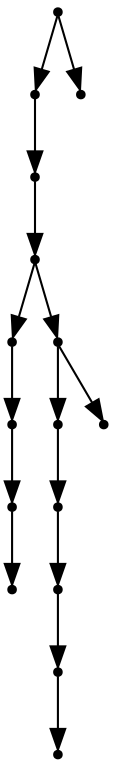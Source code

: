 digraph {
  15 [shape=point];
  13 [shape=point];
  12 [shape=point];
  11 [shape=point];
  3 [shape=point];
  2 [shape=point];
  1 [shape=point];
  0 [shape=point];
  10 [shape=point];
  8 [shape=point];
  7 [shape=point];
  6 [shape=point];
  5 [shape=point];
  4 [shape=point];
  9 [shape=point];
  14 [shape=point];
15 -> 13;
13 -> 12;
12 -> 11;
11 -> 3;
3 -> 2;
2 -> 1;
1 -> 0;
11 -> 10;
10 -> 8;
8 -> 7;
7 -> 6;
6 -> 5;
5 -> 4;
10 -> 9;
15 -> 14;
}
